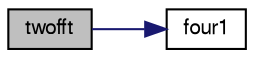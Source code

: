 digraph "twofft"
{
  bgcolor="transparent";
  edge [fontname="FreeSans",fontsize="10",labelfontname="FreeSans",labelfontsize="10"];
  node [fontname="FreeSans",fontsize="10",shape=record];
  rankdir="LR";
  Node1 [label="twofft",height=0.2,width=0.4,color="black", fillcolor="grey75", style="filled" fontcolor="black"];
  Node1 -> Node2 [color="midnightblue",fontsize="10",style="solid",fontname="FreeSans"];
  Node2 [label="four1",height=0.2,width=0.4,color="black",URL="$linearalgebra_8c.html#a98634b316c73df4f05cfb3b654a19ec9"];
}
